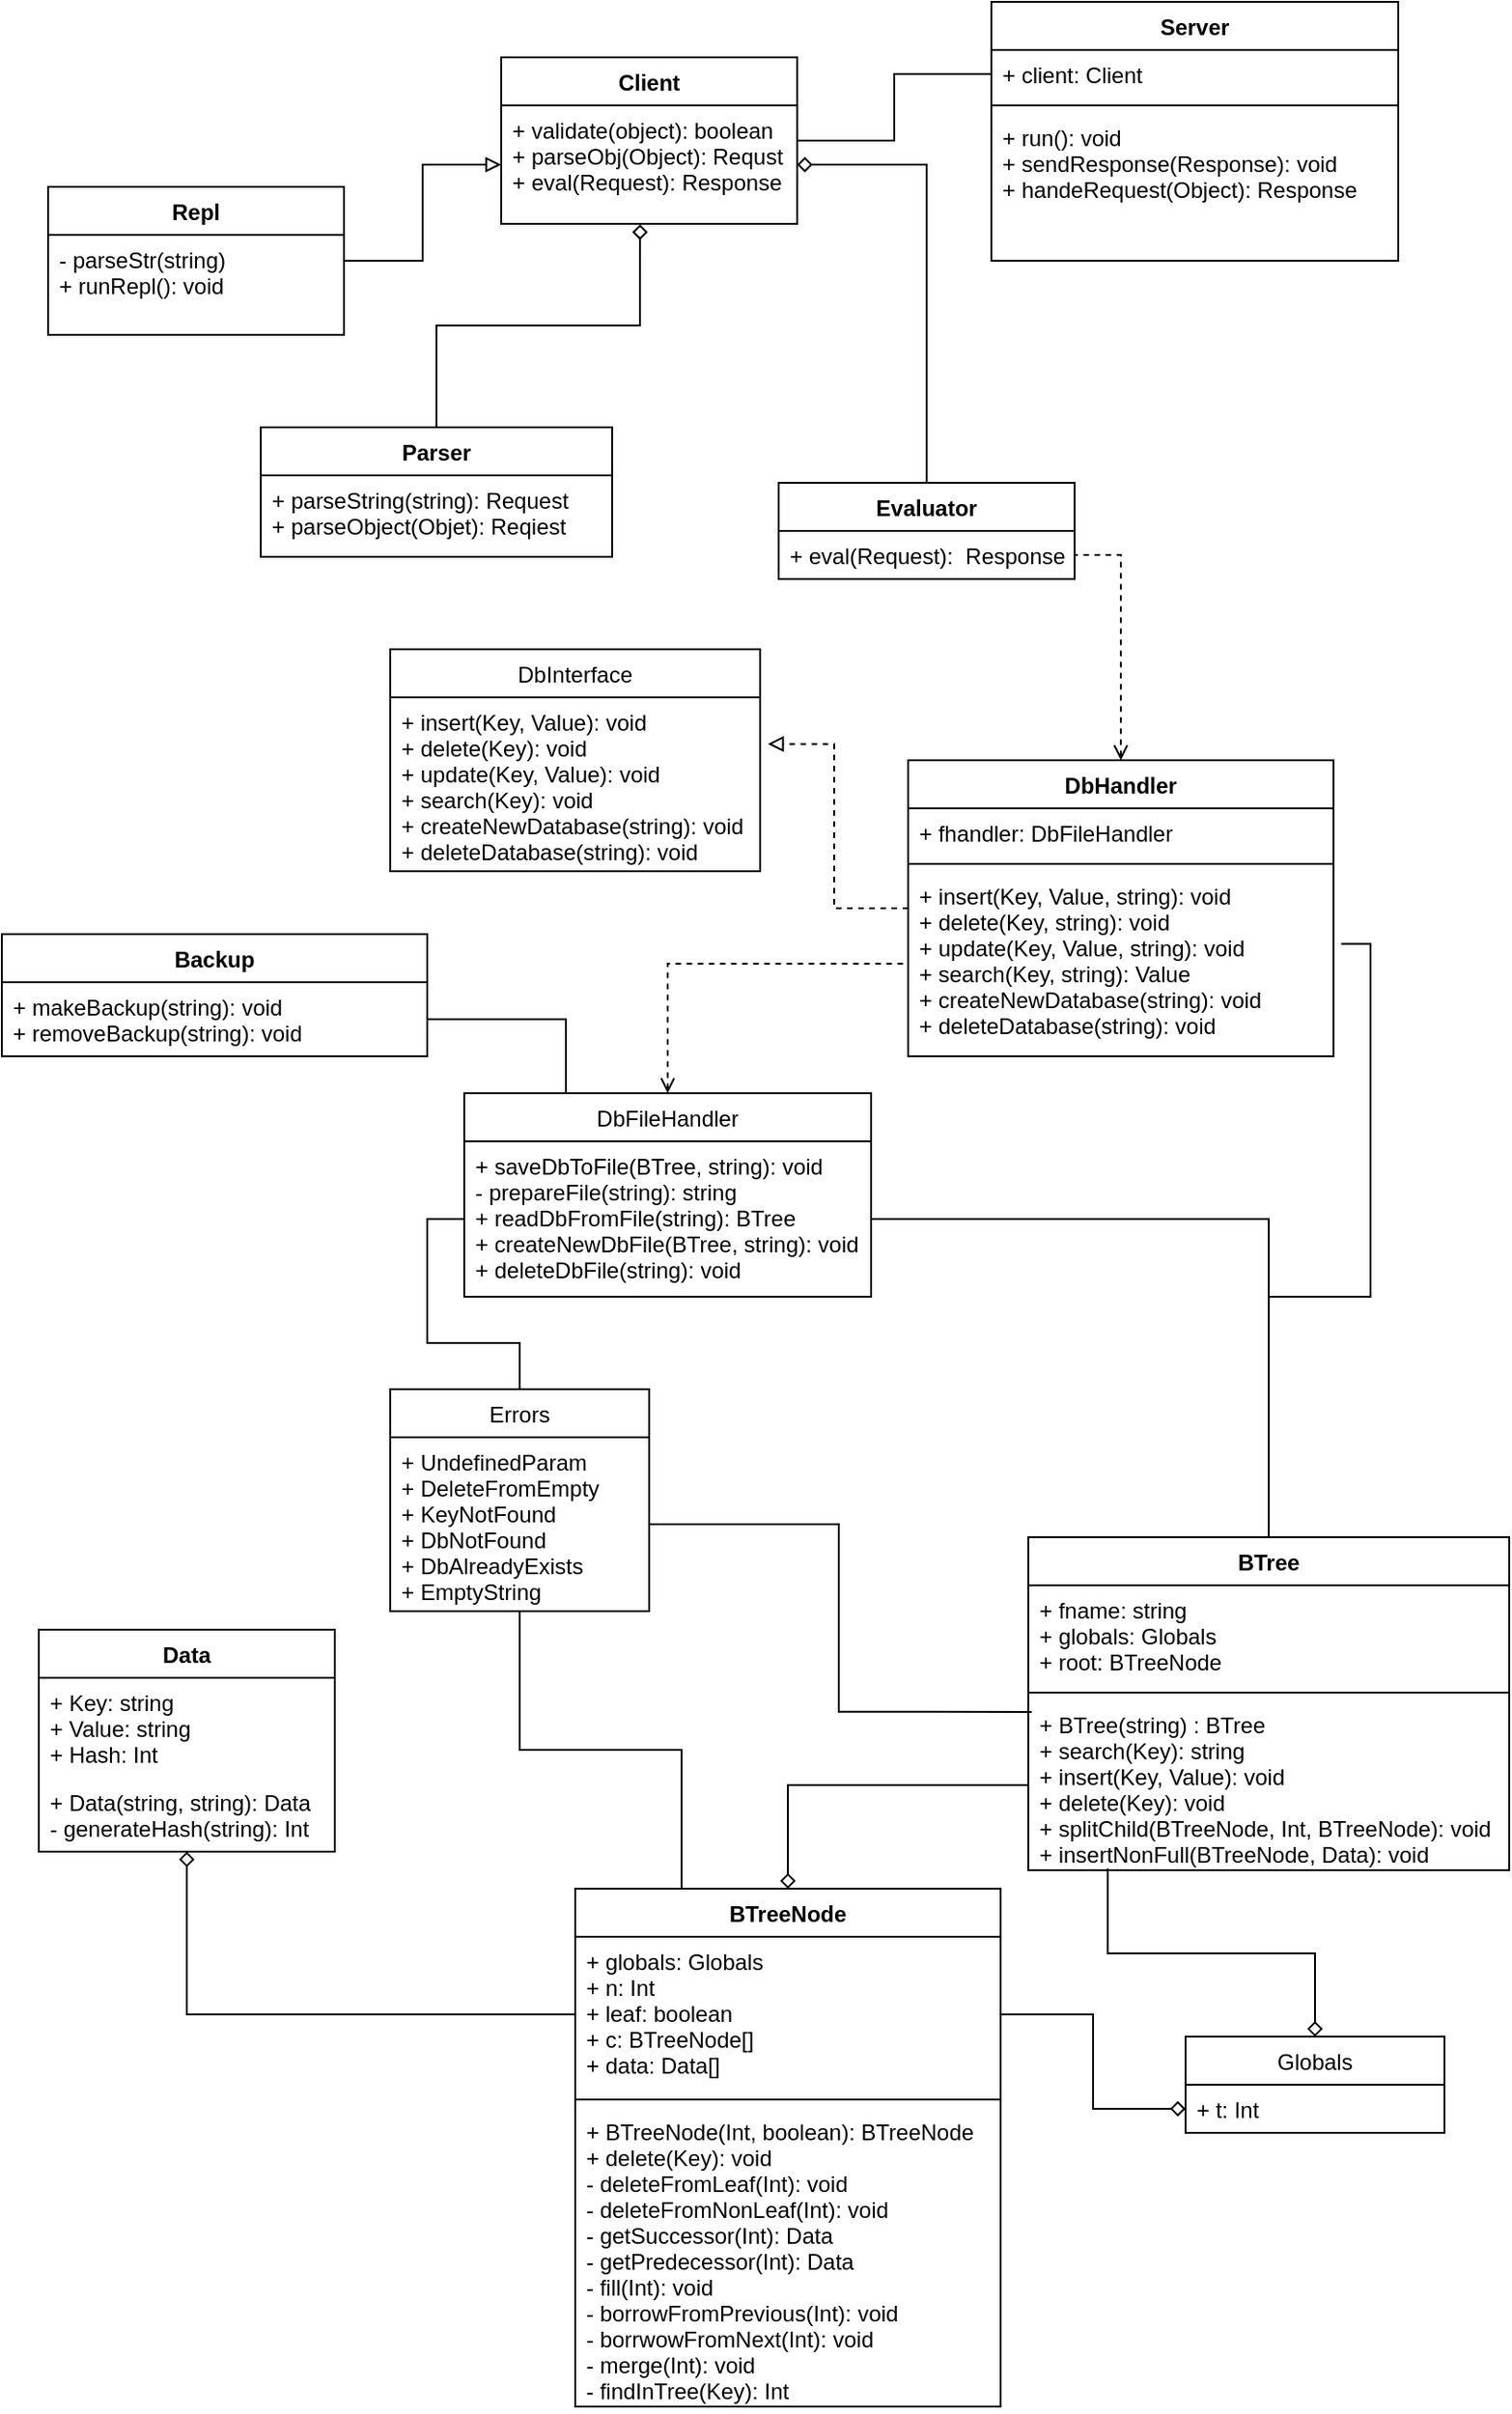 <mxfile version="13.6.2" type="device"><diagram id="uQKEf8iwhFJmKrwaoBqP" name="Page-1"><mxGraphModel dx="1422" dy="4143" grid="1" gridSize="10" guides="1" tooltips="1" connect="1" arrows="1" fold="1" page="1" pageScale="1" pageWidth="850" pageHeight="1100" math="0" shadow="0"><root><mxCell id="0"/><mxCell id="1" parent="0"/><mxCell id="m7-1o4XYCoXT9ybtBg_R-1" style="edgeStyle=orthogonalEdgeStyle;rounded=0;orthogonalLoop=1;jettySize=auto;html=1;entryX=0;entryY=0.5;entryDx=0;entryDy=0;startArrow=none;startFill=0;endArrow=block;endFill=0;" parent="1" source="jMFvgZ9riuf4TbKJYEZc-105" target="jMFvgZ9riuf4TbKJYEZc-114" edge="1"><mxGeometry relative="1" as="geometry"/></mxCell><mxCell id="m7-1o4XYCoXT9ybtBg_R-2" style="edgeStyle=orthogonalEdgeStyle;rounded=0;orthogonalLoop=1;jettySize=auto;html=1;startArrow=none;startFill=0;endArrow=diamond;endFill=0;" parent="1" source="jMFvgZ9riuf4TbKJYEZc-93" target="jMFvgZ9riuf4TbKJYEZc-114" edge="1"><mxGeometry relative="1" as="geometry"/></mxCell><mxCell id="m7-1o4XYCoXT9ybtBg_R-3" style="edgeStyle=orthogonalEdgeStyle;rounded=0;orthogonalLoop=1;jettySize=auto;html=1;entryX=0.469;entryY=1.005;entryDx=0;entryDy=0;entryPerimeter=0;startArrow=none;startFill=0;endArrow=diamond;endFill=0;" parent="1" source="jMFvgZ9riuf4TbKJYEZc-101" target="jMFvgZ9riuf4TbKJYEZc-114" edge="1"><mxGeometry relative="1" as="geometry"/></mxCell><mxCell id="m7-1o4XYCoXT9ybtBg_R-4" style="edgeStyle=orthogonalEdgeStyle;rounded=0;orthogonalLoop=1;jettySize=auto;html=1;entryX=0;entryY=0.5;entryDx=0;entryDy=0;startArrow=none;startFill=0;endArrow=none;endFill=0;" parent="1" source="jMFvgZ9riuf4TbKJYEZc-113" target="jMFvgZ9riuf4TbKJYEZc-110" edge="1"><mxGeometry relative="1" as="geometry"/></mxCell><mxCell id="m7-1o4XYCoXT9ybtBg_R-6" style="edgeStyle=orthogonalEdgeStyle;rounded=0;orthogonalLoop=1;jettySize=auto;html=1;entryX=1;entryY=0.5;entryDx=0;entryDy=0;startArrow=open;startFill=0;endArrow=none;endFill=0;dashed=1;" parent="1" source="jMFvgZ9riuf4TbKJYEZc-69" target="jMFvgZ9riuf4TbKJYEZc-96" edge="1"><mxGeometry relative="1" as="geometry"/></mxCell><mxCell id="m7-1o4XYCoXT9ybtBg_R-8" style="edgeStyle=orthogonalEdgeStyle;rounded=0;orthogonalLoop=1;jettySize=auto;html=1;entryX=1.021;entryY=0.268;entryDx=0;entryDy=0;entryPerimeter=0;startArrow=none;startFill=0;endArrow=block;endFill=0;dashed=1;" parent="1" source="jMFvgZ9riuf4TbKJYEZc-69" target="jMFvgZ9riuf4TbKJYEZc-82" edge="1"><mxGeometry relative="1" as="geometry"/></mxCell><mxCell id="m7-1o4XYCoXT9ybtBg_R-7" style="edgeStyle=orthogonalEdgeStyle;rounded=0;orthogonalLoop=1;jettySize=auto;html=1;startArrow=open;startFill=0;endArrow=none;endFill=0;dashed=1;" parent="1" source="jMFvgZ9riuf4TbKJYEZc-117" target="jMFvgZ9riuf4TbKJYEZc-72" edge="1"><mxGeometry relative="1" as="geometry"/></mxCell><mxCell id="m7-1o4XYCoXT9ybtBg_R-9" style="edgeStyle=orthogonalEdgeStyle;rounded=0;orthogonalLoop=1;jettySize=auto;html=1;entryX=0.25;entryY=0;entryDx=0;entryDy=0;startArrow=none;startFill=0;endArrow=none;endFill=0;" parent="1" source="jMFvgZ9riuf4TbKJYEZc-60" target="jMFvgZ9riuf4TbKJYEZc-117" edge="1"><mxGeometry relative="1" as="geometry"/></mxCell><mxCell id="m7-1o4XYCoXT9ybtBg_R-10" style="edgeStyle=orthogonalEdgeStyle;rounded=0;orthogonalLoop=1;jettySize=auto;html=1;entryX=1;entryY=0.5;entryDx=0;entryDy=0;startArrow=none;startFill=0;endArrow=none;endFill=0;" parent="1" source="jMFvgZ9riuf4TbKJYEZc-37" target="jMFvgZ9riuf4TbKJYEZc-118" edge="1"><mxGeometry relative="1" as="geometry"/></mxCell><mxCell id="m7-1o4XYCoXT9ybtBg_R-11" style="edgeStyle=orthogonalEdgeStyle;rounded=0;orthogonalLoop=1;jettySize=auto;html=1;entryX=1.018;entryY=0.392;entryDx=0;entryDy=0;entryPerimeter=0;startArrow=none;startFill=0;endArrow=none;endFill=0;" parent="1" source="jMFvgZ9riuf4TbKJYEZc-37" target="jMFvgZ9riuf4TbKJYEZc-72" edge="1"><mxGeometry relative="1" as="geometry"/></mxCell><mxCell id="m7-1o4XYCoXT9ybtBg_R-12" style="edgeStyle=orthogonalEdgeStyle;rounded=0;orthogonalLoop=1;jettySize=auto;html=1;entryX=0.5;entryY=0;entryDx=0;entryDy=0;startArrow=none;startFill=0;endArrow=diamond;endFill=0;" parent="1" source="jMFvgZ9riuf4TbKJYEZc-40" target="jMFvgZ9riuf4TbKJYEZc-49" edge="1"><mxGeometry relative="1" as="geometry"/></mxCell><mxCell id="m7-1o4XYCoXT9ybtBg_R-13" style="edgeStyle=orthogonalEdgeStyle;rounded=0;orthogonalLoop=1;jettySize=auto;html=1;entryX=0;entryY=0.5;entryDx=0;entryDy=0;startArrow=diamond;startFill=0;endArrow=none;endFill=0;" parent="1" source="jMFvgZ9riuf4TbKJYEZc-65" target="jMFvgZ9riuf4TbKJYEZc-50" edge="1"><mxGeometry relative="1" as="geometry"/></mxCell><mxCell id="m7-1o4XYCoXT9ybtBg_R-17" style="edgeStyle=orthogonalEdgeStyle;rounded=0;orthogonalLoop=1;jettySize=auto;html=1;entryX=0;entryY=0.5;entryDx=0;entryDy=0;startArrow=none;startFill=0;endArrow=none;endFill=0;" parent="1" source="jMFvgZ9riuf4TbKJYEZc-85" target="jMFvgZ9riuf4TbKJYEZc-118" edge="1"><mxGeometry relative="1" as="geometry"/></mxCell><mxCell id="m7-1o4XYCoXT9ybtBg_R-21" style="edgeStyle=orthogonalEdgeStyle;rounded=0;orthogonalLoop=1;jettySize=auto;html=1;entryX=0.25;entryY=0;entryDx=0;entryDy=0;startArrow=none;startFill=0;endArrow=none;endFill=0;" parent="1" source="jMFvgZ9riuf4TbKJYEZc-85" target="jMFvgZ9riuf4TbKJYEZc-49" edge="1"><mxGeometry relative="1" as="geometry"/></mxCell><mxCell id="m7-1o4XYCoXT9ybtBg_R-19" style="edgeStyle=orthogonalEdgeStyle;rounded=0;orthogonalLoop=1;jettySize=auto;html=1;entryX=0.007;entryY=0.07;entryDx=0;entryDy=0;entryPerimeter=0;startArrow=none;startFill=0;endArrow=none;endFill=0;" parent="1" source="jMFvgZ9riuf4TbKJYEZc-86" target="jMFvgZ9riuf4TbKJYEZc-40" edge="1"><mxGeometry relative="1" as="geometry"/></mxCell><mxCell id="m7-1o4XYCoXT9ybtBg_R-22" style="edgeStyle=orthogonalEdgeStyle;rounded=0;orthogonalLoop=1;jettySize=auto;html=1;entryX=0.165;entryY=0.991;entryDx=0;entryDy=0;entryPerimeter=0;startArrow=diamond;startFill=0;endArrow=none;endFill=0;" parent="1" source="jMFvgZ9riuf4TbKJYEZc-97" target="jMFvgZ9riuf4TbKJYEZc-40" edge="1"><mxGeometry relative="1" as="geometry"/></mxCell><mxCell id="m7-1o4XYCoXT9ybtBg_R-23" style="edgeStyle=orthogonalEdgeStyle;rounded=0;orthogonalLoop=1;jettySize=auto;html=1;startArrow=diamond;startFill=0;endArrow=none;endFill=0;" parent="1" source="jMFvgZ9riuf4TbKJYEZc-98" target="jMFvgZ9riuf4TbKJYEZc-50" edge="1"><mxGeometry relative="1" as="geometry"/></mxCell><mxCell id="jMFvgZ9riuf4TbKJYEZc-113" value="Client" style="swimlane;fontStyle=1;align=center;verticalAlign=top;childLayout=stackLayout;horizontal=1;startSize=26;horizontalStack=0;resizeParent=1;resizeParentMax=0;resizeLast=0;collapsible=1;marginBottom=0;" parent="1" vertex="1"><mxGeometry x="275" y="-2370" width="160" height="90" as="geometry"/></mxCell><mxCell id="jMFvgZ9riuf4TbKJYEZc-114" value="+ validate(object): boolean&#10;+ parseObj(Object): Requst&#10;+ eval(Request): Response" style="text;strokeColor=none;fillColor=none;align=left;verticalAlign=top;spacingLeft=4;spacingRight=4;overflow=hidden;rotatable=0;points=[[0,0.5],[1,0.5]];portConstraint=eastwest;" parent="jMFvgZ9riuf4TbKJYEZc-113" vertex="1"><mxGeometry y="26" width="160" height="64" as="geometry"/></mxCell><mxCell id="jMFvgZ9riuf4TbKJYEZc-93" value="Evaluator" style="swimlane;fontStyle=1;align=center;verticalAlign=top;childLayout=stackLayout;horizontal=1;startSize=26;horizontalStack=0;resizeParent=1;resizeParentMax=0;resizeLast=0;collapsible=1;marginBottom=0;" parent="1" vertex="1"><mxGeometry x="425" y="-2140" width="160" height="52" as="geometry"/></mxCell><mxCell id="jMFvgZ9riuf4TbKJYEZc-96" value="+ eval(Request):  Response" style="text;strokeColor=none;fillColor=none;align=left;verticalAlign=top;spacingLeft=4;spacingRight=4;overflow=hidden;rotatable=0;points=[[0,0.5],[1,0.5]];portConstraint=eastwest;" parent="jMFvgZ9riuf4TbKJYEZc-93" vertex="1"><mxGeometry y="26" width="160" height="26" as="geometry"/></mxCell><mxCell id="jMFvgZ9riuf4TbKJYEZc-69" value="DbHandler&#10;" style="swimlane;fontStyle=1;align=center;verticalAlign=top;childLayout=stackLayout;horizontal=1;startSize=26;horizontalStack=0;resizeParent=1;resizeParentMax=0;resizeLast=0;collapsible=1;marginBottom=0;" parent="1" vertex="1"><mxGeometry x="495" y="-1990" width="230" height="160" as="geometry"/></mxCell><mxCell id="jMFvgZ9riuf4TbKJYEZc-70" value="+ fhandler: DbFileHandler" style="text;strokeColor=none;fillColor=none;align=left;verticalAlign=top;spacingLeft=4;spacingRight=4;overflow=hidden;rotatable=0;points=[[0,0.5],[1,0.5]];portConstraint=eastwest;" parent="jMFvgZ9riuf4TbKJYEZc-69" vertex="1"><mxGeometry y="26" width="230" height="26" as="geometry"/></mxCell><mxCell id="jMFvgZ9riuf4TbKJYEZc-71" value="" style="line;strokeWidth=1;fillColor=none;align=left;verticalAlign=middle;spacingTop=-1;spacingLeft=3;spacingRight=3;rotatable=0;labelPosition=right;points=[];portConstraint=eastwest;" parent="jMFvgZ9riuf4TbKJYEZc-69" vertex="1"><mxGeometry y="52" width="230" height="8" as="geometry"/></mxCell><mxCell id="jMFvgZ9riuf4TbKJYEZc-72" value="+ insert(Key, Value, string): void&#10;+ delete(Key, string): void&#10;+ update(Key, Value, string): void&#10;+ search(Key, string): Value&#10;+ createNewDatabase(string): void&#10;+ deleteDatabase(string): void" style="text;strokeColor=none;fillColor=none;align=left;verticalAlign=top;spacingLeft=4;spacingRight=4;overflow=hidden;rotatable=0;points=[[0,0.5],[1,0.5]];portConstraint=eastwest;" parent="jMFvgZ9riuf4TbKJYEZc-69" vertex="1"><mxGeometry y="60" width="230" height="100" as="geometry"/></mxCell><mxCell id="jMFvgZ9riuf4TbKJYEZc-81" value="DbInterface" style="swimlane;fontStyle=0;childLayout=stackLayout;horizontal=1;startSize=26;fillColor=none;horizontalStack=0;resizeParent=1;resizeParentMax=0;resizeLast=0;collapsible=1;marginBottom=0;" parent="1" vertex="1"><mxGeometry x="215" y="-2050" width="200" height="120" as="geometry"/></mxCell><mxCell id="jMFvgZ9riuf4TbKJYEZc-82" value="+ insert(Key, Value): void&#10;+ delete(Key): void&#10;+ update(Key, Value): void&#10;+ search(Key): void&#10;+ createNewDatabase(string): void&#10;+ deleteDatabase(string): void" style="text;strokeColor=none;fillColor=none;align=left;verticalAlign=top;spacingLeft=4;spacingRight=4;overflow=hidden;rotatable=0;points=[[0,0.5],[1,0.5]];portConstraint=eastwest;" parent="jMFvgZ9riuf4TbKJYEZc-81" vertex="1"><mxGeometry y="26" width="200" height="94" as="geometry"/></mxCell><mxCell id="jMFvgZ9riuf4TbKJYEZc-117" value="DbFileHandler" style="swimlane;fontStyle=0;childLayout=stackLayout;horizontal=1;startSize=26;fillColor=none;horizontalStack=0;resizeParent=1;resizeParentMax=0;resizeLast=0;collapsible=1;marginBottom=0;" parent="1" vertex="1"><mxGeometry x="255" y="-1810" width="220" height="110" as="geometry"/></mxCell><mxCell id="jMFvgZ9riuf4TbKJYEZc-118" value="+ saveDbToFile(BTree, string): void&#10;- prepareFile(string): string&#10;+ readDbFromFile(string): BTree&#10;+ createNewDbFile(BTree, string): void&#10;+ deleteDbFile(string): void" style="text;strokeColor=none;fillColor=none;align=left;verticalAlign=top;spacingLeft=4;spacingRight=4;overflow=hidden;rotatable=0;points=[[0,0.5],[1,0.5]];portConstraint=eastwest;" parent="jMFvgZ9riuf4TbKJYEZc-117" vertex="1"><mxGeometry y="26" width="220" height="84" as="geometry"/></mxCell><mxCell id="jMFvgZ9riuf4TbKJYEZc-57" value="Backup" style="swimlane;fontStyle=1;align=center;verticalAlign=top;childLayout=stackLayout;horizontal=1;startSize=26;horizontalStack=0;resizeParent=1;resizeParentMax=0;resizeLast=0;collapsible=1;marginBottom=0;" parent="1" vertex="1"><mxGeometry x="5" y="-1896" width="230" height="66" as="geometry"/></mxCell><mxCell id="jMFvgZ9riuf4TbKJYEZc-60" value="+ makeBackup(string): void&#10;+ removeBackup(string): void" style="text;strokeColor=none;fillColor=none;align=left;verticalAlign=top;spacingLeft=4;spacingRight=4;overflow=hidden;rotatable=0;points=[[0,0.5],[1,0.5]];portConstraint=eastwest;" parent="jMFvgZ9riuf4TbKJYEZc-57" vertex="1"><mxGeometry y="26" width="230" height="40" as="geometry"/></mxCell><mxCell id="jMFvgZ9riuf4TbKJYEZc-49" value="BTreeNode" style="swimlane;fontStyle=1;align=center;verticalAlign=top;childLayout=stackLayout;horizontal=1;startSize=26;horizontalStack=0;resizeParent=1;resizeParentMax=0;resizeLast=0;collapsible=1;marginBottom=0;" parent="1" vertex="1"><mxGeometry x="315" y="-1380" width="230" height="280" as="geometry"/></mxCell><mxCell id="jMFvgZ9riuf4TbKJYEZc-50" value="+ globals: Globals&#10;+ n: Int&#10;+ leaf: boolean&#10;+ c: BTreeNode[]&#10;+ data: Data[]" style="text;strokeColor=none;fillColor=none;align=left;verticalAlign=top;spacingLeft=4;spacingRight=4;overflow=hidden;rotatable=0;points=[[0,0.5],[1,0.5]];portConstraint=eastwest;" parent="jMFvgZ9riuf4TbKJYEZc-49" vertex="1"><mxGeometry y="26" width="230" height="84" as="geometry"/></mxCell><mxCell id="jMFvgZ9riuf4TbKJYEZc-51" value="" style="line;strokeWidth=1;fillColor=none;align=left;verticalAlign=middle;spacingTop=-1;spacingLeft=3;spacingRight=3;rotatable=0;labelPosition=right;points=[];portConstraint=eastwest;" parent="jMFvgZ9riuf4TbKJYEZc-49" vertex="1"><mxGeometry y="110" width="230" height="8" as="geometry"/></mxCell><mxCell id="jMFvgZ9riuf4TbKJYEZc-52" value="+ BTreeNode(Int, boolean): BTreeNode&#10;+ delete(Key): void&#10;- deleteFromLeaf(Int): void&#10;- deleteFromNonLeaf(Int): void&#10;- getSuccessor(Int): Data&#10;- getPredecessor(Int): Data&#10;- fill(Int): void&#10;- borrowFromPrevious(Int): void&#10;- borrwowFromNext(Int): void&#10;- merge(Int): void&#10;- findInTree(Key): Int&#10;" style="text;strokeColor=none;fillColor=none;align=left;verticalAlign=top;spacingLeft=4;spacingRight=4;overflow=hidden;rotatable=0;points=[[0,0.5],[1,0.5]];portConstraint=eastwest;" parent="jMFvgZ9riuf4TbKJYEZc-49" vertex="1"><mxGeometry y="118" width="230" height="162" as="geometry"/></mxCell><mxCell id="jMFvgZ9riuf4TbKJYEZc-85" value="Errors" style="swimlane;fontStyle=0;childLayout=stackLayout;horizontal=1;startSize=26;fillColor=none;horizontalStack=0;resizeParent=1;resizeParentMax=0;resizeLast=0;collapsible=1;marginBottom=0;" parent="1" vertex="1"><mxGeometry x="215" y="-1650" width="140" height="120" as="geometry"/></mxCell><mxCell id="jMFvgZ9riuf4TbKJYEZc-86" value="+ UndefinedParam&#10;+ DeleteFromEmpty&#10;+ KeyNotFound&#10;+ DbNotFound&#10;+ DbAlreadyExists&#10;+ EmptyString&#10;" style="text;strokeColor=none;fillColor=none;align=left;verticalAlign=top;spacingLeft=4;spacingRight=4;overflow=hidden;rotatable=0;points=[[0,0.5],[1,0.5]];portConstraint=eastwest;" parent="jMFvgZ9riuf4TbKJYEZc-85" vertex="1"><mxGeometry y="26" width="140" height="94" as="geometry"/></mxCell><mxCell id="jMFvgZ9riuf4TbKJYEZc-65" value="Data" style="swimlane;fontStyle=1;align=center;verticalAlign=top;childLayout=stackLayout;horizontal=1;startSize=26;horizontalStack=0;resizeParent=1;resizeParentMax=0;resizeLast=0;collapsible=1;marginBottom=0;" parent="1" vertex="1"><mxGeometry x="25" y="-1520" width="160" height="120" as="geometry"/></mxCell><mxCell id="jMFvgZ9riuf4TbKJYEZc-66" value="+ Key: string&#10;+ Value: string&#10;+ Hash: Int" style="text;strokeColor=none;fillColor=none;align=left;verticalAlign=top;spacingLeft=4;spacingRight=4;overflow=hidden;rotatable=0;points=[[0,0.5],[1,0.5]];portConstraint=eastwest;" parent="jMFvgZ9riuf4TbKJYEZc-65" vertex="1"><mxGeometry y="26" width="160" height="54" as="geometry"/></mxCell><mxCell id="jMFvgZ9riuf4TbKJYEZc-68" value="+ Data(string, string): Data&#10;- generateHash(string): Int" style="text;strokeColor=none;fillColor=none;align=left;verticalAlign=top;spacingLeft=4;spacingRight=4;overflow=hidden;rotatable=0;points=[[0,0.5],[1,0.5]];portConstraint=eastwest;" parent="jMFvgZ9riuf4TbKJYEZc-65" vertex="1"><mxGeometry y="80" width="160" height="40" as="geometry"/></mxCell><mxCell id="jMFvgZ9riuf4TbKJYEZc-97" value="Globals" style="swimlane;fontStyle=0;childLayout=stackLayout;horizontal=1;startSize=26;fillColor=none;horizontalStack=0;resizeParent=1;resizeParentMax=0;resizeLast=0;collapsible=1;marginBottom=0;" parent="1" vertex="1"><mxGeometry x="645" y="-1300" width="140" height="52" as="geometry"/></mxCell><mxCell id="jMFvgZ9riuf4TbKJYEZc-98" value="+ t: Int" style="text;strokeColor=none;fillColor=none;align=left;verticalAlign=top;spacingLeft=4;spacingRight=4;overflow=hidden;rotatable=0;points=[[0,0.5],[1,0.5]];portConstraint=eastwest;" parent="jMFvgZ9riuf4TbKJYEZc-97" vertex="1"><mxGeometry y="26" width="140" height="26" as="geometry"/></mxCell><mxCell id="jMFvgZ9riuf4TbKJYEZc-105" value="Repl" style="swimlane;fontStyle=1;align=center;verticalAlign=top;childLayout=stackLayout;horizontal=1;startSize=26;horizontalStack=0;resizeParent=1;resizeParentMax=0;resizeLast=0;collapsible=1;marginBottom=0;" parent="1" vertex="1"><mxGeometry x="30" y="-2300" width="160" height="80" as="geometry"/></mxCell><mxCell id="jMFvgZ9riuf4TbKJYEZc-108" value="- parseStr(string)&#10;+ runRepl(): void" style="text;strokeColor=none;fillColor=none;align=left;verticalAlign=top;spacingLeft=4;spacingRight=4;overflow=hidden;rotatable=0;points=[[0,0.5],[1,0.5]];portConstraint=eastwest;" parent="jMFvgZ9riuf4TbKJYEZc-105" vertex="1"><mxGeometry y="26" width="160" height="54" as="geometry"/></mxCell><mxCell id="jMFvgZ9riuf4TbKJYEZc-101" value="Parser" style="swimlane;fontStyle=1;align=center;verticalAlign=top;childLayout=stackLayout;horizontal=1;startSize=26;horizontalStack=0;resizeParent=1;resizeParentMax=0;resizeLast=0;collapsible=1;marginBottom=0;" parent="1" vertex="1"><mxGeometry x="145" y="-2170" width="190" height="70" as="geometry"/></mxCell><mxCell id="jMFvgZ9riuf4TbKJYEZc-104" value="+ parseString(string): Request&#10;+ parseObject(Objet): Reqiest" style="text;strokeColor=none;fillColor=none;align=left;verticalAlign=top;spacingLeft=4;spacingRight=4;overflow=hidden;rotatable=0;points=[[0,0.5],[1,0.5]];portConstraint=eastwest;" parent="jMFvgZ9riuf4TbKJYEZc-101" vertex="1"><mxGeometry y="26" width="190" height="44" as="geometry"/></mxCell><mxCell id="jMFvgZ9riuf4TbKJYEZc-37" value="BTree" style="swimlane;fontStyle=1;align=center;verticalAlign=top;childLayout=stackLayout;horizontal=1;startSize=26;horizontalStack=0;resizeParent=1;resizeParentMax=0;resizeLast=0;collapsible=1;marginBottom=0;" parent="1" vertex="1"><mxGeometry x="560" y="-1570" width="260" height="180" as="geometry"/></mxCell><mxCell id="jMFvgZ9riuf4TbKJYEZc-38" value="+ fname: string&#10;+ globals: Globals&#10;+ root: BTreeNode&#10;" style="text;strokeColor=none;fillColor=none;align=left;verticalAlign=top;spacingLeft=4;spacingRight=4;overflow=hidden;rotatable=0;points=[[0,0.5],[1,0.5]];portConstraint=eastwest;" parent="jMFvgZ9riuf4TbKJYEZc-37" vertex="1"><mxGeometry y="26" width="260" height="54" as="geometry"/></mxCell><mxCell id="jMFvgZ9riuf4TbKJYEZc-39" value="" style="line;strokeWidth=1;fillColor=none;align=left;verticalAlign=middle;spacingTop=-1;spacingLeft=3;spacingRight=3;rotatable=0;labelPosition=right;points=[];portConstraint=eastwest;" parent="jMFvgZ9riuf4TbKJYEZc-37" vertex="1"><mxGeometry y="80" width="260" height="8" as="geometry"/></mxCell><mxCell id="jMFvgZ9riuf4TbKJYEZc-40" value="+ BTree(string) : BTree&#10;+ search(Key): string&#10;+ insert(Key, Value): void&#10;+ delete(Key): void&#10;+ splitChild(BTreeNode, Int, BTreeNode): void&#10;+ insertNonFull(BTreeNode, Data): void" style="text;strokeColor=none;fillColor=none;align=left;verticalAlign=top;spacingLeft=4;spacingRight=4;overflow=hidden;rotatable=0;points=[[0,0.5],[1,0.5]];portConstraint=eastwest;" parent="jMFvgZ9riuf4TbKJYEZc-37" vertex="1"><mxGeometry y="88" width="260" height="92" as="geometry"/></mxCell><mxCell id="jMFvgZ9riuf4TbKJYEZc-109" value="Server&#10;" style="swimlane;fontStyle=1;align=center;verticalAlign=top;childLayout=stackLayout;horizontal=1;startSize=26;horizontalStack=0;resizeParent=1;resizeParentMax=0;resizeLast=0;collapsible=1;marginBottom=0;" parent="1" vertex="1"><mxGeometry x="540" y="-2400" width="220" height="140" as="geometry"/></mxCell><mxCell id="jMFvgZ9riuf4TbKJYEZc-110" value="+ client: Client" style="text;strokeColor=none;fillColor=none;align=left;verticalAlign=top;spacingLeft=4;spacingRight=4;overflow=hidden;rotatable=0;points=[[0,0.5],[1,0.5]];portConstraint=eastwest;" parent="jMFvgZ9riuf4TbKJYEZc-109" vertex="1"><mxGeometry y="26" width="220" height="26" as="geometry"/></mxCell><mxCell id="jMFvgZ9riuf4TbKJYEZc-111" value="" style="line;strokeWidth=1;fillColor=none;align=left;verticalAlign=middle;spacingTop=-1;spacingLeft=3;spacingRight=3;rotatable=0;labelPosition=right;points=[];portConstraint=eastwest;" parent="jMFvgZ9riuf4TbKJYEZc-109" vertex="1"><mxGeometry y="52" width="220" height="8" as="geometry"/></mxCell><mxCell id="jMFvgZ9riuf4TbKJYEZc-112" value="+ run(): void&#10;+ sendResponse(Response): void&#10;+ handeRequest(Object): Response " style="text;strokeColor=none;fillColor=none;align=left;verticalAlign=top;spacingLeft=4;spacingRight=4;overflow=hidden;rotatable=0;points=[[0,0.5],[1,0.5]];portConstraint=eastwest;" parent="jMFvgZ9riuf4TbKJYEZc-109" vertex="1"><mxGeometry y="60" width="220" height="80" as="geometry"/></mxCell></root></mxGraphModel></diagram></mxfile>